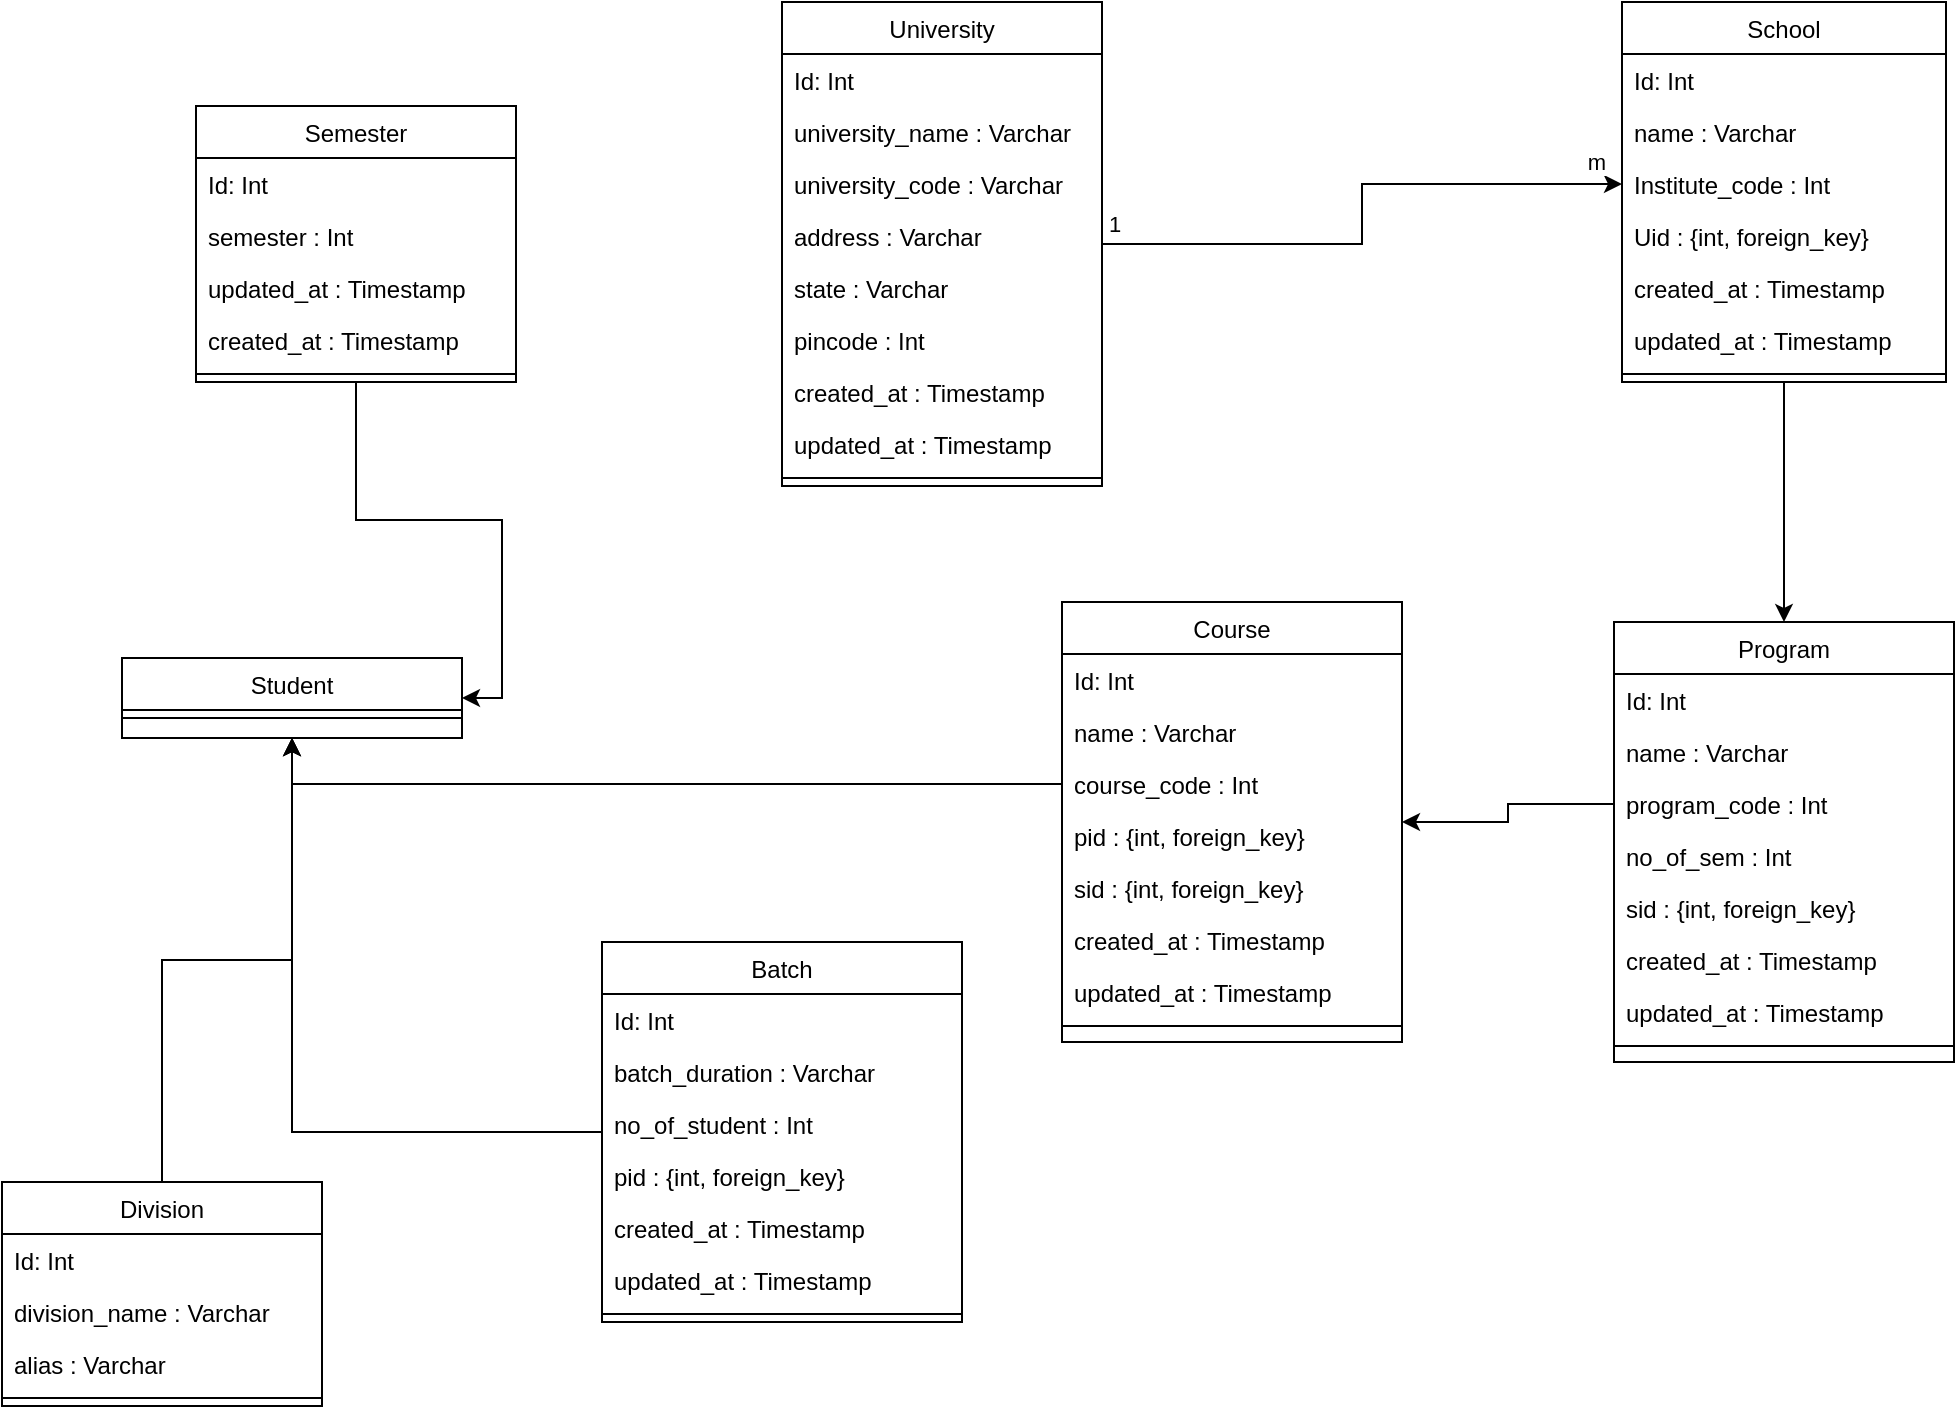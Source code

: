<mxfile version="21.1.7" type="github">
  <diagram id="C5RBs43oDa-KdzZeNtuy" name="Page-1">
    <mxGraphModel dx="2327" dy="1972" grid="1" gridSize="10" guides="1" tooltips="1" connect="1" arrows="1" fold="1" page="1" pageScale="1" pageWidth="827" pageHeight="1169" math="0" shadow="0">
      <root>
        <mxCell id="WIyWlLk6GJQsqaUBKTNV-0" />
        <mxCell id="WIyWlLk6GJQsqaUBKTNV-1" parent="WIyWlLk6GJQsqaUBKTNV-0" />
        <mxCell id="shLgqNPojpsXd3bnfTmn-54" style="edgeStyle=orthogonalEdgeStyle;rounded=0;orthogonalLoop=1;jettySize=auto;html=1;entryX=0;entryY=0.5;entryDx=0;entryDy=0;" edge="1" parent="WIyWlLk6GJQsqaUBKTNV-1" source="zkfFHV4jXpPFQw0GAbJ--0" target="zkfFHV4jXpPFQw0GAbJ--20">
          <mxGeometry relative="1" as="geometry" />
        </mxCell>
        <mxCell id="shLgqNPojpsXd3bnfTmn-73" value="m" style="edgeLabel;html=1;align=center;verticalAlign=middle;resizable=0;points=[];" vertex="1" connectable="0" parent="shLgqNPojpsXd3bnfTmn-54">
          <mxGeometry x="0.776" y="1" relative="1" as="geometry">
            <mxPoint x="19" y="-10" as="offset" />
          </mxGeometry>
        </mxCell>
        <mxCell id="shLgqNPojpsXd3bnfTmn-75" value="1" style="edgeLabel;html=1;align=center;verticalAlign=middle;resizable=0;points=[];" vertex="1" connectable="0" parent="shLgqNPojpsXd3bnfTmn-54">
          <mxGeometry x="-0.83" y="-3" relative="1" as="geometry">
            <mxPoint x="-19" y="-13" as="offset" />
          </mxGeometry>
        </mxCell>
        <mxCell id="zkfFHV4jXpPFQw0GAbJ--0" value="University" style="swimlane;fontStyle=0;align=center;verticalAlign=top;childLayout=stackLayout;horizontal=1;startSize=26;horizontalStack=0;resizeParent=1;resizeLast=0;collapsible=1;marginBottom=0;rounded=0;shadow=0;strokeWidth=1;" parent="WIyWlLk6GJQsqaUBKTNV-1" vertex="1">
          <mxGeometry x="-120" y="-30" width="160" height="242" as="geometry">
            <mxRectangle x="220" y="120" width="160" height="26" as="alternateBounds" />
          </mxGeometry>
        </mxCell>
        <mxCell id="zkfFHV4jXpPFQw0GAbJ--1" value="Id: Int" style="text;align=left;verticalAlign=top;spacingLeft=4;spacingRight=4;overflow=hidden;rotatable=0;points=[[0,0.5],[1,0.5]];portConstraint=eastwest;" parent="zkfFHV4jXpPFQw0GAbJ--0" vertex="1">
          <mxGeometry y="26" width="160" height="26" as="geometry" />
        </mxCell>
        <mxCell id="zkfFHV4jXpPFQw0GAbJ--2" value="university_name : Varchar" style="text;align=left;verticalAlign=top;spacingLeft=4;spacingRight=4;overflow=hidden;rotatable=0;points=[[0,0.5],[1,0.5]];portConstraint=eastwest;rounded=0;shadow=0;html=0;" parent="zkfFHV4jXpPFQw0GAbJ--0" vertex="1">
          <mxGeometry y="52" width="160" height="26" as="geometry" />
        </mxCell>
        <mxCell id="shLgqNPojpsXd3bnfTmn-1" value="university_code : Varchar" style="text;align=left;verticalAlign=top;spacingLeft=4;spacingRight=4;overflow=hidden;rotatable=0;points=[[0,0.5],[1,0.5]];portConstraint=eastwest;rounded=0;shadow=0;html=0;" vertex="1" parent="zkfFHV4jXpPFQw0GAbJ--0">
          <mxGeometry y="78" width="160" height="26" as="geometry" />
        </mxCell>
        <mxCell id="shLgqNPojpsXd3bnfTmn-2" value="address : Varchar" style="text;align=left;verticalAlign=top;spacingLeft=4;spacingRight=4;overflow=hidden;rotatable=0;points=[[0,0.5],[1,0.5]];portConstraint=eastwest;rounded=0;shadow=0;html=0;" vertex="1" parent="zkfFHV4jXpPFQw0GAbJ--0">
          <mxGeometry y="104" width="160" height="26" as="geometry" />
        </mxCell>
        <mxCell id="shLgqNPojpsXd3bnfTmn-4" value="state : Varchar" style="text;align=left;verticalAlign=top;spacingLeft=4;spacingRight=4;overflow=hidden;rotatable=0;points=[[0,0.5],[1,0.5]];portConstraint=eastwest;" vertex="1" parent="zkfFHV4jXpPFQw0GAbJ--0">
          <mxGeometry y="130" width="160" height="26" as="geometry" />
        </mxCell>
        <mxCell id="shLgqNPojpsXd3bnfTmn-3" value="pincode : Int" style="text;align=left;verticalAlign=top;spacingLeft=4;spacingRight=4;overflow=hidden;rotatable=0;points=[[0,0.5],[1,0.5]];portConstraint=eastwest;" vertex="1" parent="zkfFHV4jXpPFQw0GAbJ--0">
          <mxGeometry y="156" width="160" height="26" as="geometry" />
        </mxCell>
        <mxCell id="shLgqNPojpsXd3bnfTmn-5" value="created_at : Timestamp " style="text;align=left;verticalAlign=top;spacingLeft=4;spacingRight=4;overflow=hidden;rotatable=0;points=[[0,0.5],[1,0.5]];portConstraint=eastwest;" vertex="1" parent="zkfFHV4jXpPFQw0GAbJ--0">
          <mxGeometry y="182" width="160" height="26" as="geometry" />
        </mxCell>
        <mxCell id="shLgqNPojpsXd3bnfTmn-6" value="updated_at : Timestamp" style="text;align=left;verticalAlign=top;spacingLeft=4;spacingRight=4;overflow=hidden;rotatable=0;points=[[0,0.5],[1,0.5]];portConstraint=eastwest;" vertex="1" parent="zkfFHV4jXpPFQw0GAbJ--0">
          <mxGeometry y="208" width="160" height="26" as="geometry" />
        </mxCell>
        <mxCell id="zkfFHV4jXpPFQw0GAbJ--4" value="" style="line;html=1;strokeWidth=1;align=left;verticalAlign=middle;spacingTop=-1;spacingLeft=3;spacingRight=3;rotatable=0;labelPosition=right;points=[];portConstraint=eastwest;" parent="zkfFHV4jXpPFQw0GAbJ--0" vertex="1">
          <mxGeometry y="234" width="160" height="8" as="geometry" />
        </mxCell>
        <mxCell id="shLgqNPojpsXd3bnfTmn-65" style="edgeStyle=orthogonalEdgeStyle;rounded=0;orthogonalLoop=1;jettySize=auto;html=1;entryX=0.5;entryY=0;entryDx=0;entryDy=0;" edge="1" parent="WIyWlLk6GJQsqaUBKTNV-1" source="zkfFHV4jXpPFQw0GAbJ--17" target="shLgqNPojpsXd3bnfTmn-55">
          <mxGeometry relative="1" as="geometry" />
        </mxCell>
        <mxCell id="zkfFHV4jXpPFQw0GAbJ--17" value="School" style="swimlane;fontStyle=0;align=center;verticalAlign=top;childLayout=stackLayout;horizontal=1;startSize=26;horizontalStack=0;resizeParent=1;resizeLast=0;collapsible=1;marginBottom=0;rounded=0;shadow=0;strokeWidth=1;" parent="WIyWlLk6GJQsqaUBKTNV-1" vertex="1">
          <mxGeometry x="300" y="-30" width="162" height="190" as="geometry">
            <mxRectangle x="550" y="140" width="160" height="26" as="alternateBounds" />
          </mxGeometry>
        </mxCell>
        <mxCell id="zkfFHV4jXpPFQw0GAbJ--18" value="Id: Int" style="text;align=left;verticalAlign=top;spacingLeft=4;spacingRight=4;overflow=hidden;rotatable=0;points=[[0,0.5],[1,0.5]];portConstraint=eastwest;" parent="zkfFHV4jXpPFQw0GAbJ--17" vertex="1">
          <mxGeometry y="26" width="162" height="26" as="geometry" />
        </mxCell>
        <mxCell id="zkfFHV4jXpPFQw0GAbJ--19" value="name : Varchar" style="text;align=left;verticalAlign=top;spacingLeft=4;spacingRight=4;overflow=hidden;rotatable=0;points=[[0,0.5],[1,0.5]];portConstraint=eastwest;rounded=0;shadow=0;html=0;" parent="zkfFHV4jXpPFQw0GAbJ--17" vertex="1">
          <mxGeometry y="52" width="162" height="26" as="geometry" />
        </mxCell>
        <mxCell id="zkfFHV4jXpPFQw0GAbJ--20" value="Institute_code : Int" style="text;align=left;verticalAlign=top;spacingLeft=4;spacingRight=4;overflow=hidden;rotatable=0;points=[[0,0.5],[1,0.5]];portConstraint=eastwest;rounded=0;shadow=0;html=0;" parent="zkfFHV4jXpPFQw0GAbJ--17" vertex="1">
          <mxGeometry y="78" width="162" height="26" as="geometry" />
        </mxCell>
        <mxCell id="zkfFHV4jXpPFQw0GAbJ--21" value="Uid : {int, foreign_key}" style="text;align=left;verticalAlign=top;spacingLeft=4;spacingRight=4;overflow=hidden;rotatable=0;points=[[0,0.5],[1,0.5]];portConstraint=eastwest;rounded=0;shadow=0;html=0;" parent="zkfFHV4jXpPFQw0GAbJ--17" vertex="1">
          <mxGeometry y="104" width="162" height="26" as="geometry" />
        </mxCell>
        <mxCell id="zkfFHV4jXpPFQw0GAbJ--22" value="created_at : Timestamp" style="text;align=left;verticalAlign=top;spacingLeft=4;spacingRight=4;overflow=hidden;rotatable=0;points=[[0,0.5],[1,0.5]];portConstraint=eastwest;rounded=0;shadow=0;html=0;" parent="zkfFHV4jXpPFQw0GAbJ--17" vertex="1">
          <mxGeometry y="130" width="162" height="26" as="geometry" />
        </mxCell>
        <mxCell id="shLgqNPojpsXd3bnfTmn-7" value="updated_at : Timestamp" style="text;align=left;verticalAlign=top;spacingLeft=4;spacingRight=4;overflow=hidden;rotatable=0;points=[[0,0.5],[1,0.5]];portConstraint=eastwest;rounded=0;shadow=0;html=0;" vertex="1" parent="zkfFHV4jXpPFQw0GAbJ--17">
          <mxGeometry y="156" width="162" height="26" as="geometry" />
        </mxCell>
        <mxCell id="zkfFHV4jXpPFQw0GAbJ--23" value="" style="line;html=1;strokeWidth=1;align=left;verticalAlign=middle;spacingTop=-1;spacingLeft=3;spacingRight=3;rotatable=0;labelPosition=right;points=[];portConstraint=eastwest;" parent="zkfFHV4jXpPFQw0GAbJ--17" vertex="1">
          <mxGeometry y="182" width="162" height="8" as="geometry" />
        </mxCell>
        <mxCell id="shLgqNPojpsXd3bnfTmn-8" value="Course" style="swimlane;fontStyle=0;align=center;verticalAlign=top;childLayout=stackLayout;horizontal=1;startSize=26;horizontalStack=0;resizeParent=1;resizeLast=0;collapsible=1;marginBottom=0;rounded=0;shadow=0;strokeWidth=1;" vertex="1" parent="WIyWlLk6GJQsqaUBKTNV-1">
          <mxGeometry x="20" y="270" width="170" height="220" as="geometry">
            <mxRectangle x="550" y="140" width="160" height="26" as="alternateBounds" />
          </mxGeometry>
        </mxCell>
        <mxCell id="shLgqNPojpsXd3bnfTmn-9" value="Id: Int" style="text;align=left;verticalAlign=top;spacingLeft=4;spacingRight=4;overflow=hidden;rotatable=0;points=[[0,0.5],[1,0.5]];portConstraint=eastwest;" vertex="1" parent="shLgqNPojpsXd3bnfTmn-8">
          <mxGeometry y="26" width="170" height="26" as="geometry" />
        </mxCell>
        <mxCell id="shLgqNPojpsXd3bnfTmn-10" value="name : Varchar" style="text;align=left;verticalAlign=top;spacingLeft=4;spacingRight=4;overflow=hidden;rotatable=0;points=[[0,0.5],[1,0.5]];portConstraint=eastwest;rounded=0;shadow=0;html=0;" vertex="1" parent="shLgqNPojpsXd3bnfTmn-8">
          <mxGeometry y="52" width="170" height="26" as="geometry" />
        </mxCell>
        <mxCell id="shLgqNPojpsXd3bnfTmn-11" value="course_code : Int" style="text;align=left;verticalAlign=top;spacingLeft=4;spacingRight=4;overflow=hidden;rotatable=0;points=[[0,0.5],[1,0.5]];portConstraint=eastwest;rounded=0;shadow=0;html=0;" vertex="1" parent="shLgqNPojpsXd3bnfTmn-8">
          <mxGeometry y="78" width="170" height="26" as="geometry" />
        </mxCell>
        <mxCell id="shLgqNPojpsXd3bnfTmn-12" value="pid : {int, foreign_key}" style="text;align=left;verticalAlign=top;spacingLeft=4;spacingRight=4;overflow=hidden;rotatable=0;points=[[0,0.5],[1,0.5]];portConstraint=eastwest;rounded=0;shadow=0;html=0;" vertex="1" parent="shLgqNPojpsXd3bnfTmn-8">
          <mxGeometry y="104" width="170" height="26" as="geometry" />
        </mxCell>
        <mxCell id="shLgqNPojpsXd3bnfTmn-27" value="sid : {int, foreign_key}" style="text;align=left;verticalAlign=top;spacingLeft=4;spacingRight=4;overflow=hidden;rotatable=0;points=[[0,0.5],[1,0.5]];portConstraint=eastwest;rounded=0;shadow=0;html=0;" vertex="1" parent="shLgqNPojpsXd3bnfTmn-8">
          <mxGeometry y="130" width="170" height="26" as="geometry" />
        </mxCell>
        <mxCell id="shLgqNPojpsXd3bnfTmn-13" value="created_at : Timestamp" style="text;align=left;verticalAlign=top;spacingLeft=4;spacingRight=4;overflow=hidden;rotatable=0;points=[[0,0.5],[1,0.5]];portConstraint=eastwest;rounded=0;shadow=0;html=0;" vertex="1" parent="shLgqNPojpsXd3bnfTmn-8">
          <mxGeometry y="156" width="170" height="26" as="geometry" />
        </mxCell>
        <mxCell id="shLgqNPojpsXd3bnfTmn-14" value="updated_at : Timestamp" style="text;align=left;verticalAlign=top;spacingLeft=4;spacingRight=4;overflow=hidden;rotatable=0;points=[[0,0.5],[1,0.5]];portConstraint=eastwest;rounded=0;shadow=0;html=0;" vertex="1" parent="shLgqNPojpsXd3bnfTmn-8">
          <mxGeometry y="182" width="170" height="26" as="geometry" />
        </mxCell>
        <mxCell id="shLgqNPojpsXd3bnfTmn-15" value="" style="line;html=1;strokeWidth=1;align=left;verticalAlign=middle;spacingTop=-1;spacingLeft=3;spacingRight=3;rotatable=0;labelPosition=right;points=[];portConstraint=eastwest;" vertex="1" parent="shLgqNPojpsXd3bnfTmn-8">
          <mxGeometry y="208" width="170" height="8" as="geometry" />
        </mxCell>
        <mxCell id="shLgqNPojpsXd3bnfTmn-70" style="edgeStyle=orthogonalEdgeStyle;rounded=0;orthogonalLoop=1;jettySize=auto;html=1;entryX=1;entryY=0.5;entryDx=0;entryDy=0;" edge="1" parent="WIyWlLk6GJQsqaUBKTNV-1" source="shLgqNPojpsXd3bnfTmn-17" target="shLgqNPojpsXd3bnfTmn-33">
          <mxGeometry relative="1" as="geometry" />
        </mxCell>
        <mxCell id="shLgqNPojpsXd3bnfTmn-17" value="Semester" style="swimlane;fontStyle=0;align=center;verticalAlign=top;childLayout=stackLayout;horizontal=1;startSize=26;horizontalStack=0;resizeParent=1;resizeLast=0;collapsible=1;marginBottom=0;rounded=0;shadow=0;strokeWidth=1;" vertex="1" parent="WIyWlLk6GJQsqaUBKTNV-1">
          <mxGeometry x="-413" y="22" width="160" height="138" as="geometry">
            <mxRectangle x="550" y="140" width="160" height="26" as="alternateBounds" />
          </mxGeometry>
        </mxCell>
        <mxCell id="shLgqNPojpsXd3bnfTmn-18" value="Id: Int" style="text;align=left;verticalAlign=top;spacingLeft=4;spacingRight=4;overflow=hidden;rotatable=0;points=[[0,0.5],[1,0.5]];portConstraint=eastwest;" vertex="1" parent="shLgqNPojpsXd3bnfTmn-17">
          <mxGeometry y="26" width="160" height="26" as="geometry" />
        </mxCell>
        <mxCell id="shLgqNPojpsXd3bnfTmn-19" value="semester : Int" style="text;align=left;verticalAlign=top;spacingLeft=4;spacingRight=4;overflow=hidden;rotatable=0;points=[[0,0.5],[1,0.5]];portConstraint=eastwest;rounded=0;shadow=0;html=0;" vertex="1" parent="shLgqNPojpsXd3bnfTmn-17">
          <mxGeometry y="52" width="160" height="26" as="geometry" />
        </mxCell>
        <mxCell id="shLgqNPojpsXd3bnfTmn-53" value="updated_at : Timestamp" style="text;align=left;verticalAlign=top;spacingLeft=4;spacingRight=4;overflow=hidden;rotatable=0;points=[[0,0.5],[1,0.5]];portConstraint=eastwest;rounded=0;shadow=0;html=0;" vertex="1" parent="shLgqNPojpsXd3bnfTmn-17">
          <mxGeometry y="78" width="160" height="26" as="geometry" />
        </mxCell>
        <mxCell id="shLgqNPojpsXd3bnfTmn-52" value="created_at : Timestamp" style="text;align=left;verticalAlign=top;spacingLeft=4;spacingRight=4;overflow=hidden;rotatable=0;points=[[0,0.5],[1,0.5]];portConstraint=eastwest;rounded=0;shadow=0;html=0;" vertex="1" parent="shLgqNPojpsXd3bnfTmn-17">
          <mxGeometry y="104" width="160" height="26" as="geometry" />
        </mxCell>
        <mxCell id="shLgqNPojpsXd3bnfTmn-25" value="" style="line;html=1;strokeWidth=1;align=left;verticalAlign=middle;spacingTop=-1;spacingLeft=3;spacingRight=3;rotatable=0;labelPosition=right;points=[];portConstraint=eastwest;" vertex="1" parent="shLgqNPojpsXd3bnfTmn-17">
          <mxGeometry y="130" width="160" height="8" as="geometry" />
        </mxCell>
        <mxCell id="shLgqNPojpsXd3bnfTmn-68" style="edgeStyle=orthogonalEdgeStyle;rounded=0;orthogonalLoop=1;jettySize=auto;html=1;entryX=0.5;entryY=1;entryDx=0;entryDy=0;" edge="1" parent="WIyWlLk6GJQsqaUBKTNV-1" source="shLgqNPojpsXd3bnfTmn-28" target="shLgqNPojpsXd3bnfTmn-33">
          <mxGeometry relative="1" as="geometry" />
        </mxCell>
        <mxCell id="shLgqNPojpsXd3bnfTmn-28" value="Division" style="swimlane;fontStyle=0;align=center;verticalAlign=top;childLayout=stackLayout;horizontal=1;startSize=26;horizontalStack=0;resizeParent=1;resizeLast=0;collapsible=1;marginBottom=0;rounded=0;shadow=0;strokeWidth=1;" vertex="1" parent="WIyWlLk6GJQsqaUBKTNV-1">
          <mxGeometry x="-510" y="560" width="160" height="112" as="geometry">
            <mxRectangle x="550" y="140" width="160" height="26" as="alternateBounds" />
          </mxGeometry>
        </mxCell>
        <mxCell id="shLgqNPojpsXd3bnfTmn-29" value="Id: Int" style="text;align=left;verticalAlign=top;spacingLeft=4;spacingRight=4;overflow=hidden;rotatable=0;points=[[0,0.5],[1,0.5]];portConstraint=eastwest;" vertex="1" parent="shLgqNPojpsXd3bnfTmn-28">
          <mxGeometry y="26" width="160" height="26" as="geometry" />
        </mxCell>
        <mxCell id="shLgqNPojpsXd3bnfTmn-30" value="division_name : Varchar" style="text;align=left;verticalAlign=top;spacingLeft=4;spacingRight=4;overflow=hidden;rotatable=0;points=[[0,0.5],[1,0.5]];portConstraint=eastwest;rounded=0;shadow=0;html=0;" vertex="1" parent="shLgqNPojpsXd3bnfTmn-28">
          <mxGeometry y="52" width="160" height="26" as="geometry" />
        </mxCell>
        <mxCell id="shLgqNPojpsXd3bnfTmn-32" value="alias : Varchar" style="text;align=left;verticalAlign=top;spacingLeft=4;spacingRight=4;overflow=hidden;rotatable=0;points=[[0,0.5],[1,0.5]];portConstraint=eastwest;rounded=0;shadow=0;html=0;" vertex="1" parent="shLgqNPojpsXd3bnfTmn-28">
          <mxGeometry y="78" width="160" height="26" as="geometry" />
        </mxCell>
        <mxCell id="shLgqNPojpsXd3bnfTmn-31" value="" style="line;html=1;strokeWidth=1;align=left;verticalAlign=middle;spacingTop=-1;spacingLeft=3;spacingRight=3;rotatable=0;labelPosition=right;points=[];portConstraint=eastwest;" vertex="1" parent="shLgqNPojpsXd3bnfTmn-28">
          <mxGeometry y="104" width="160" height="8" as="geometry" />
        </mxCell>
        <mxCell id="shLgqNPojpsXd3bnfTmn-33" value="Student" style="swimlane;fontStyle=0;align=center;verticalAlign=top;childLayout=stackLayout;horizontal=1;startSize=26;horizontalStack=0;resizeParent=1;resizeLast=0;collapsible=1;marginBottom=0;rounded=0;shadow=0;strokeWidth=1;" vertex="1" parent="WIyWlLk6GJQsqaUBKTNV-1">
          <mxGeometry x="-450" y="298" width="170" height="40" as="geometry">
            <mxRectangle x="550" y="140" width="160" height="26" as="alternateBounds" />
          </mxGeometry>
        </mxCell>
        <mxCell id="shLgqNPojpsXd3bnfTmn-41" value="" style="line;html=1;strokeWidth=1;align=left;verticalAlign=middle;spacingTop=-1;spacingLeft=3;spacingRight=3;rotatable=0;labelPosition=right;points=[];portConstraint=eastwest;" vertex="1" parent="shLgqNPojpsXd3bnfTmn-33">
          <mxGeometry y="26" width="170" height="8" as="geometry" />
        </mxCell>
        <mxCell id="shLgqNPojpsXd3bnfTmn-71" style="edgeStyle=orthogonalEdgeStyle;rounded=0;orthogonalLoop=1;jettySize=auto;html=1;entryX=0.5;entryY=1;entryDx=0;entryDy=0;" edge="1" parent="WIyWlLk6GJQsqaUBKTNV-1" source="shLgqNPojpsXd3bnfTmn-43" target="shLgqNPojpsXd3bnfTmn-33">
          <mxGeometry relative="1" as="geometry" />
        </mxCell>
        <mxCell id="shLgqNPojpsXd3bnfTmn-43" value="Batch" style="swimlane;fontStyle=0;align=center;verticalAlign=top;childLayout=stackLayout;horizontal=1;startSize=26;horizontalStack=0;resizeParent=1;resizeLast=0;collapsible=1;marginBottom=0;rounded=0;shadow=0;strokeWidth=1;" vertex="1" parent="WIyWlLk6GJQsqaUBKTNV-1">
          <mxGeometry x="-210" y="440" width="180" height="190" as="geometry">
            <mxRectangle x="550" y="140" width="160" height="26" as="alternateBounds" />
          </mxGeometry>
        </mxCell>
        <mxCell id="shLgqNPojpsXd3bnfTmn-44" value="Id: Int" style="text;align=left;verticalAlign=top;spacingLeft=4;spacingRight=4;overflow=hidden;rotatable=0;points=[[0,0.5],[1,0.5]];portConstraint=eastwest;" vertex="1" parent="shLgqNPojpsXd3bnfTmn-43">
          <mxGeometry y="26" width="180" height="26" as="geometry" />
        </mxCell>
        <mxCell id="shLgqNPojpsXd3bnfTmn-45" value="batch_duration : Varchar" style="text;align=left;verticalAlign=top;spacingLeft=4;spacingRight=4;overflow=hidden;rotatable=0;points=[[0,0.5],[1,0.5]];portConstraint=eastwest;rounded=0;shadow=0;html=0;" vertex="1" parent="shLgqNPojpsXd3bnfTmn-43">
          <mxGeometry y="52" width="180" height="26" as="geometry" />
        </mxCell>
        <mxCell id="shLgqNPojpsXd3bnfTmn-46" value="no_of_student : Int" style="text;align=left;verticalAlign=top;spacingLeft=4;spacingRight=4;overflow=hidden;rotatable=0;points=[[0,0.5],[1,0.5]];portConstraint=eastwest;rounded=0;shadow=0;html=0;" vertex="1" parent="shLgqNPojpsXd3bnfTmn-43">
          <mxGeometry y="78" width="180" height="26" as="geometry" />
        </mxCell>
        <mxCell id="shLgqNPojpsXd3bnfTmn-47" value="pid : {int, foreign_key}" style="text;align=left;verticalAlign=top;spacingLeft=4;spacingRight=4;overflow=hidden;rotatable=0;points=[[0,0.5],[1,0.5]];portConstraint=eastwest;rounded=0;shadow=0;html=0;" vertex="1" parent="shLgqNPojpsXd3bnfTmn-43">
          <mxGeometry y="104" width="180" height="26" as="geometry" />
        </mxCell>
        <mxCell id="shLgqNPojpsXd3bnfTmn-49" value="created_at : Timestamp" style="text;align=left;verticalAlign=top;spacingLeft=4;spacingRight=4;overflow=hidden;rotatable=0;points=[[0,0.5],[1,0.5]];portConstraint=eastwest;rounded=0;shadow=0;html=0;" vertex="1" parent="shLgqNPojpsXd3bnfTmn-43">
          <mxGeometry y="130" width="180" height="26" as="geometry" />
        </mxCell>
        <mxCell id="shLgqNPojpsXd3bnfTmn-50" value="updated_at : Timestamp" style="text;align=left;verticalAlign=top;spacingLeft=4;spacingRight=4;overflow=hidden;rotatable=0;points=[[0,0.5],[1,0.5]];portConstraint=eastwest;rounded=0;shadow=0;html=0;" vertex="1" parent="shLgqNPojpsXd3bnfTmn-43">
          <mxGeometry y="156" width="180" height="26" as="geometry" />
        </mxCell>
        <mxCell id="shLgqNPojpsXd3bnfTmn-51" value="" style="line;html=1;strokeWidth=1;align=left;verticalAlign=middle;spacingTop=-1;spacingLeft=3;spacingRight=3;rotatable=0;labelPosition=right;points=[];portConstraint=eastwest;" vertex="1" parent="shLgqNPojpsXd3bnfTmn-43">
          <mxGeometry y="182" width="180" height="8" as="geometry" />
        </mxCell>
        <mxCell id="shLgqNPojpsXd3bnfTmn-55" value="Program" style="swimlane;fontStyle=0;align=center;verticalAlign=top;childLayout=stackLayout;horizontal=1;startSize=26;horizontalStack=0;resizeParent=1;resizeLast=0;collapsible=1;marginBottom=0;rounded=0;shadow=0;strokeWidth=1;" vertex="1" parent="WIyWlLk6GJQsqaUBKTNV-1">
          <mxGeometry x="296" y="280" width="170" height="220" as="geometry">
            <mxRectangle x="550" y="140" width="160" height="26" as="alternateBounds" />
          </mxGeometry>
        </mxCell>
        <mxCell id="shLgqNPojpsXd3bnfTmn-56" value="Id: Int" style="text;align=left;verticalAlign=top;spacingLeft=4;spacingRight=4;overflow=hidden;rotatable=0;points=[[0,0.5],[1,0.5]];portConstraint=eastwest;" vertex="1" parent="shLgqNPojpsXd3bnfTmn-55">
          <mxGeometry y="26" width="170" height="26" as="geometry" />
        </mxCell>
        <mxCell id="shLgqNPojpsXd3bnfTmn-57" value="name : Varchar" style="text;align=left;verticalAlign=top;spacingLeft=4;spacingRight=4;overflow=hidden;rotatable=0;points=[[0,0.5],[1,0.5]];portConstraint=eastwest;rounded=0;shadow=0;html=0;" vertex="1" parent="shLgqNPojpsXd3bnfTmn-55">
          <mxGeometry y="52" width="170" height="26" as="geometry" />
        </mxCell>
        <mxCell id="shLgqNPojpsXd3bnfTmn-58" value="program_code : Int" style="text;align=left;verticalAlign=top;spacingLeft=4;spacingRight=4;overflow=hidden;rotatable=0;points=[[0,0.5],[1,0.5]];portConstraint=eastwest;rounded=0;shadow=0;html=0;" vertex="1" parent="shLgqNPojpsXd3bnfTmn-55">
          <mxGeometry y="78" width="170" height="26" as="geometry" />
        </mxCell>
        <mxCell id="shLgqNPojpsXd3bnfTmn-64" value="no_of_sem : Int" style="text;align=left;verticalAlign=top;spacingLeft=4;spacingRight=4;overflow=hidden;rotatable=0;points=[[0,0.5],[1,0.5]];portConstraint=eastwest;rounded=0;shadow=0;html=0;" vertex="1" parent="shLgqNPojpsXd3bnfTmn-55">
          <mxGeometry y="104" width="170" height="26" as="geometry" />
        </mxCell>
        <mxCell id="shLgqNPojpsXd3bnfTmn-60" value="sid : {int, foreign_key}" style="text;align=left;verticalAlign=top;spacingLeft=4;spacingRight=4;overflow=hidden;rotatable=0;points=[[0,0.5],[1,0.5]];portConstraint=eastwest;rounded=0;shadow=0;html=0;" vertex="1" parent="shLgqNPojpsXd3bnfTmn-55">
          <mxGeometry y="130" width="170" height="26" as="geometry" />
        </mxCell>
        <mxCell id="shLgqNPojpsXd3bnfTmn-61" value="created_at : Timestamp" style="text;align=left;verticalAlign=top;spacingLeft=4;spacingRight=4;overflow=hidden;rotatable=0;points=[[0,0.5],[1,0.5]];portConstraint=eastwest;rounded=0;shadow=0;html=0;" vertex="1" parent="shLgqNPojpsXd3bnfTmn-55">
          <mxGeometry y="156" width="170" height="26" as="geometry" />
        </mxCell>
        <mxCell id="shLgqNPojpsXd3bnfTmn-62" value="updated_at : Timestamp" style="text;align=left;verticalAlign=top;spacingLeft=4;spacingRight=4;overflow=hidden;rotatable=0;points=[[0,0.5],[1,0.5]];portConstraint=eastwest;rounded=0;shadow=0;html=0;" vertex="1" parent="shLgqNPojpsXd3bnfTmn-55">
          <mxGeometry y="182" width="170" height="26" as="geometry" />
        </mxCell>
        <mxCell id="shLgqNPojpsXd3bnfTmn-63" value="" style="line;html=1;strokeWidth=1;align=left;verticalAlign=middle;spacingTop=-1;spacingLeft=3;spacingRight=3;rotatable=0;labelPosition=right;points=[];portConstraint=eastwest;" vertex="1" parent="shLgqNPojpsXd3bnfTmn-55">
          <mxGeometry y="208" width="170" height="8" as="geometry" />
        </mxCell>
        <mxCell id="shLgqNPojpsXd3bnfTmn-66" style="edgeStyle=orthogonalEdgeStyle;rounded=0;orthogonalLoop=1;jettySize=auto;html=1;entryX=1;entryY=0.5;entryDx=0;entryDy=0;" edge="1" parent="WIyWlLk6GJQsqaUBKTNV-1" source="shLgqNPojpsXd3bnfTmn-58" target="shLgqNPojpsXd3bnfTmn-8">
          <mxGeometry relative="1" as="geometry" />
        </mxCell>
        <mxCell id="shLgqNPojpsXd3bnfTmn-67" style="edgeStyle=orthogonalEdgeStyle;rounded=0;orthogonalLoop=1;jettySize=auto;html=1;" edge="1" parent="WIyWlLk6GJQsqaUBKTNV-1" source="shLgqNPojpsXd3bnfTmn-11" target="shLgqNPojpsXd3bnfTmn-33">
          <mxGeometry relative="1" as="geometry" />
        </mxCell>
      </root>
    </mxGraphModel>
  </diagram>
</mxfile>
